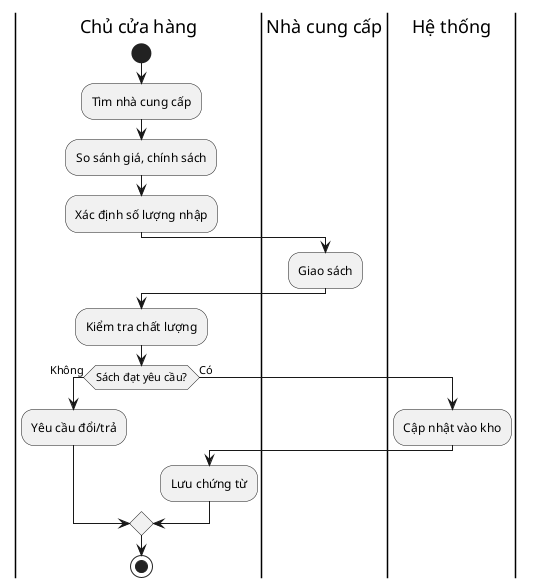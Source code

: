 @startuml
|Chủ cửa hàng|
start
:Tìm nhà cung cấp;
:So sánh giá, chính sách;
:Xác định số lượng nhập;
|Nhà cung cấp|
:Giao sách;
|Chủ cửa hàng|
:Kiểm tra chất lượng;
if (Sách đạt yêu cầu?) then (Không)
    :Yêu cầu đổi/trả;
else (Có)
    |Hệ thống|
    :Cập nhật vào kho;
    |Chủ cửa hàng|
    :Lưu chứng từ;
endif
stop
@enduml
